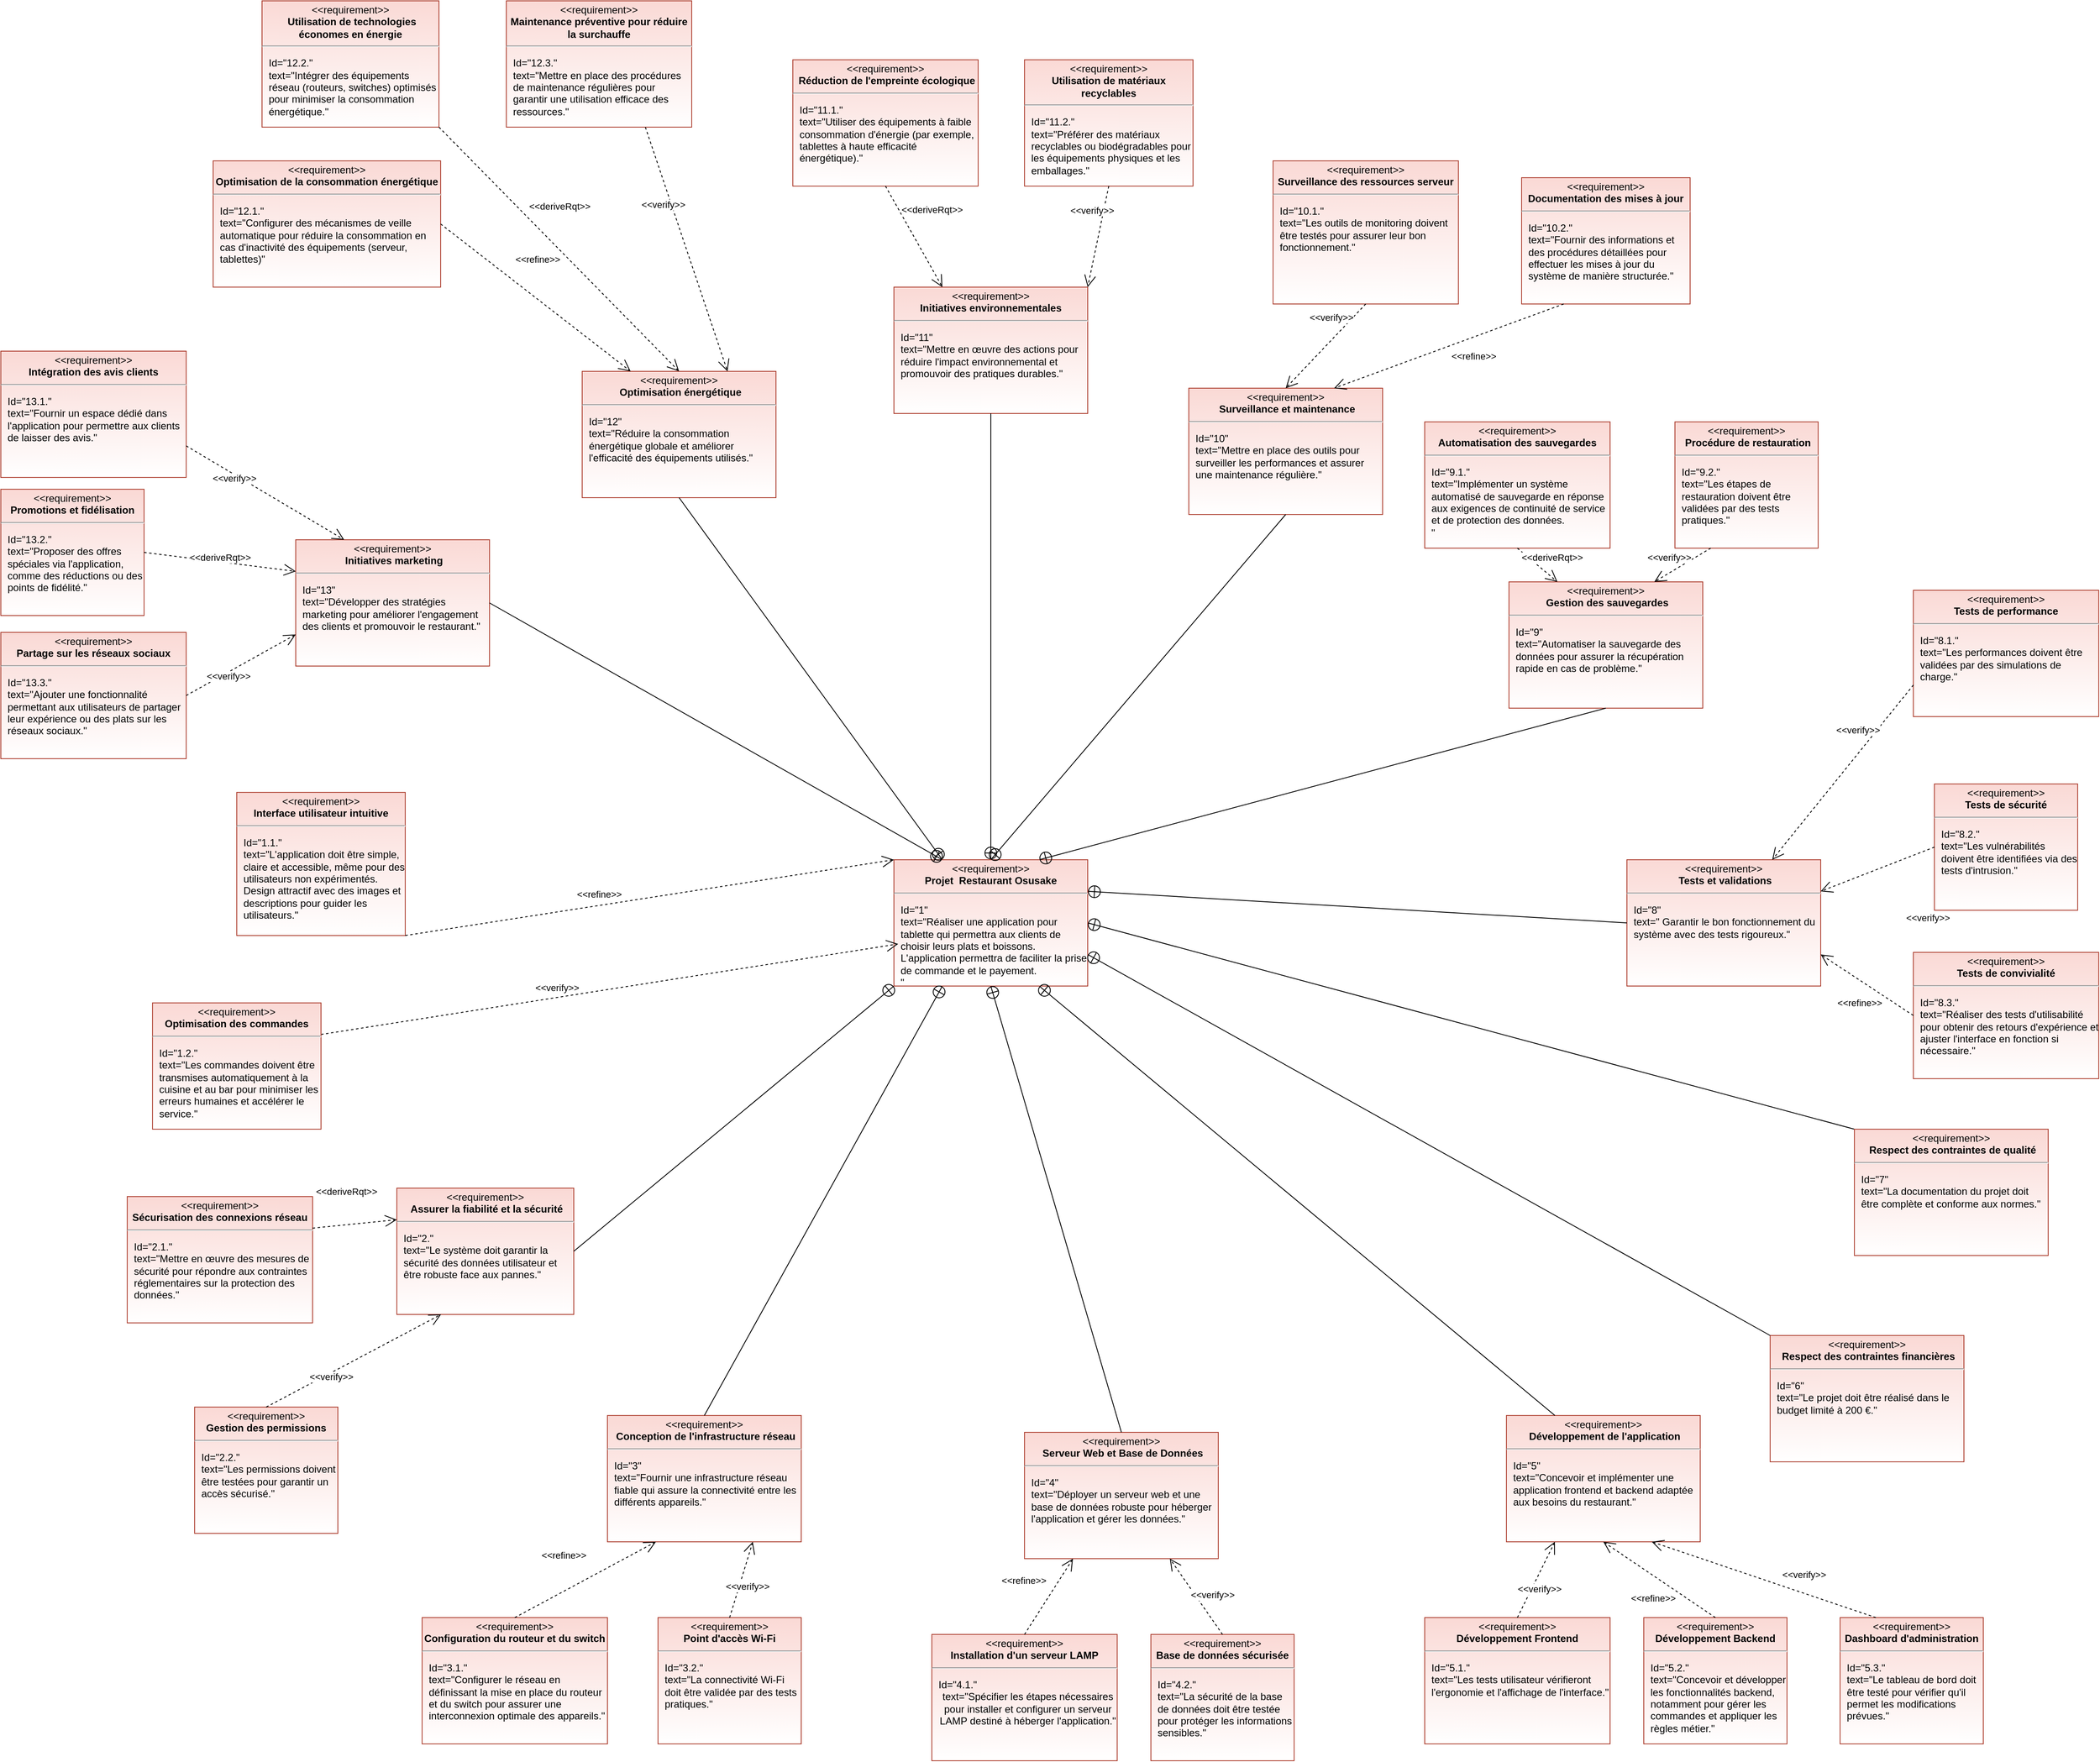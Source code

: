 <mxfile version="26.0.5">
  <diagram id="6sqXcZv842MMHSqY-emc" name="req">
    <mxGraphModel dx="4412" dy="3099" grid="1" gridSize="10" guides="1" tooltips="1" connect="1" arrows="1" fold="1" page="1" pageScale="1" pageWidth="827" pageHeight="1169" math="0" shadow="0">
      <root>
        <mxCell id="mcRKk9l3YKuYOQQODkug-0" />
        <mxCell id="mcRKk9l3YKuYOQQODkug-1" parent="mcRKk9l3YKuYOQQODkug-0" />
        <mxCell id="mcRKk9l3YKuYOQQODkug-2" value="&lt;p style=&quot;margin: 0px ; margin-top: 4px ; text-align: center&quot;&gt;&amp;lt;&amp;lt;requirement&amp;gt;&amp;gt;&lt;br&gt;&lt;b&gt;Projet&amp;nbsp; Restaurant&amp;nbsp;&lt;/b&gt;&lt;b style=&quot;background-color: transparent; color: light-dark(rgb(0, 0, 0), rgb(255, 255, 255));&quot;&gt;Osusake&lt;/b&gt;&lt;/p&gt;&lt;hr&gt;&lt;p&gt;&lt;/p&gt;&lt;p style=&quot;margin: 0px ; margin-left: 8px ; text-align: left&quot;&gt;Id=&quot;1&quot;&lt;br&gt;&lt;/p&gt;&lt;p style=&quot;margin: 0px ; margin-left: 8px ; text-align: left&quot;&gt;text=&quot;Réaliser une application pour tablette qui permettra aux clients de choisir leurs plats et boissons. L&#39;application permettra de faciliter la prise de commande et le payement.&lt;/p&gt;&lt;p style=&quot;margin: 0px ; margin-left: 8px ; text-align: left&quot;&gt;&lt;span&gt;&quot;&lt;/span&gt;&lt;/p&gt;&lt;p style=&quot;margin: 0px ; margin-left: 8px ; text-align: left&quot;&gt;&lt;br&gt;&lt;/p&gt;" style="shape=rect;overflow=fill;html=1;whiteSpace=wrap;align=center;strokeWidth=1;fillColor=#fad9d5;strokeColor=#ae4132;gradientColor=#ffffff;" parent="mcRKk9l3YKuYOQQODkug-1" vertex="1">
          <mxGeometry x="260" y="20" width="230" height="150" as="geometry" />
        </mxCell>
        <mxCell id="mcRKk9l3YKuYOQQODkug-4" value="&lt;p style=&quot;margin: 0px ; margin-top: 4px ; text-align: center&quot;&gt;&amp;lt;&amp;lt;requirement&amp;gt;&amp;gt;&lt;br&gt;&lt;b&gt;Interface utilisateur intuitive&lt;/b&gt;&lt;/p&gt;&lt;hr&gt;&lt;p&gt;&lt;/p&gt;&lt;p style=&quot;margin: 0px ; margin-left: 8px ; text-align: left&quot;&gt;Id=&quot;1.1.&quot;&lt;br&gt;&lt;/p&gt;&lt;p style=&quot;margin: 0px ; margin-left: 8px ; text-align: left&quot;&gt;text=&quot;L&#39;application doit être simple, claire et accessible, même pour des utilisateurs non expérimentés. Design attractif avec des images et descriptions pour guider les utilisateurs.&lt;span&gt;&quot;&lt;/span&gt;&lt;/p&gt;&lt;p style=&quot;margin: 0px ; margin-left: 8px ; text-align: left&quot;&gt;&lt;br&gt;&lt;/p&gt;" style="shape=rect;overflow=fill;html=1;whiteSpace=wrap;align=center;strokeWidth=1;fillColor=#fad9d5;strokeColor=#ae4132;gradientColor=#ffffff;" parent="mcRKk9l3YKuYOQQODkug-1" vertex="1">
          <mxGeometry x="-520" y="-60" width="200" height="170" as="geometry" />
        </mxCell>
        <mxCell id="mcRKk9l3YKuYOQQODkug-9" value="&lt;p style=&quot;margin: 0px ; margin-top: 4px ; text-align: center&quot;&gt;&amp;lt;&amp;lt;requirement&amp;gt;&amp;gt;&lt;br&gt;&lt;b&gt;Sécurisation des connexions réseau&lt;/b&gt;&lt;/p&gt;&lt;hr&gt;&lt;p&gt;&lt;/p&gt;&lt;p style=&quot;margin: 0px ; margin-left: 8px ; text-align: left&quot;&gt;Id=&quot;2.1.&quot;&lt;br&gt;&lt;/p&gt;&lt;p style=&quot;margin: 0px ; margin-left: 8px ; text-align: left&quot;&gt;text=&quot;Mettre en œuvre des mesures de sécurité pour répondre aux contraintes réglementaires sur la protection des données.&lt;span&gt;&quot;&lt;/span&gt;&lt;/p&gt;&lt;p style=&quot;margin: 0px ; margin-left: 8px ; text-align: left&quot;&gt;&lt;br&gt;&lt;/p&gt;" style="shape=rect;overflow=fill;html=1;whiteSpace=wrap;align=center;strokeWidth=1;fillColor=#fad9d5;strokeColor=#ae4132;gradientColor=#ffffff;" parent="mcRKk9l3YKuYOQQODkug-1" vertex="1">
          <mxGeometry x="-650" y="420" width="220" height="150" as="geometry" />
        </mxCell>
        <mxCell id="mcRKk9l3YKuYOQQODkug-13" value="&lt;p style=&quot;margin: 0px ; margin-top: 4px ; text-align: center&quot;&gt;&amp;lt;&amp;lt;requirement&amp;gt;&amp;gt;&lt;br&gt;&lt;b&gt;&amp;nbsp;Assurer la fiabilité et la sécurité&lt;/b&gt;&lt;/p&gt;&lt;hr&gt;&lt;p&gt;&lt;/p&gt;&lt;p style=&quot;margin: 0px ; margin-left: 8px ; text-align: left&quot;&gt;Id=&quot;2.&quot;&lt;br&gt;&lt;/p&gt;&lt;p style=&quot;margin: 0px ; margin-left: 8px ; text-align: left&quot;&gt;text=&quot;Le système doit garantir la sécurité des données utilisateur et être robuste face aux pannes.&lt;span&gt;&quot;&lt;/span&gt;&lt;/p&gt;&lt;p style=&quot;margin: 0px ; margin-left: 8px ; text-align: left&quot;&gt;&lt;br&gt;&lt;/p&gt;" style="shape=rect;overflow=fill;html=1;whiteSpace=wrap;align=center;strokeWidth=1;fillColor=#fad9d5;strokeColor=#ae4132;gradientColor=#ffffff;" parent="mcRKk9l3YKuYOQQODkug-1" vertex="1">
          <mxGeometry x="-330" y="410" width="210" height="150" as="geometry" />
        </mxCell>
        <mxCell id="kWydDfq1rh9on7qYREXL-1" value="&lt;p style=&quot;margin: 0px ; margin-top: 4px ; text-align: center&quot;&gt;&amp;lt;&amp;lt;requirement&amp;gt;&amp;gt;&lt;br&gt;&lt;b&gt;Gestion des permissions&lt;/b&gt;&lt;/p&gt;&lt;hr&gt;&lt;p&gt;&lt;/p&gt;&lt;p style=&quot;margin: 0px ; margin-left: 8px ; text-align: left&quot;&gt;Id=&quot;2.2.&quot;&lt;br&gt;&lt;/p&gt;&lt;p style=&quot;margin: 0px ; margin-left: 8px ; text-align: left&quot;&gt;text=&quot;Les permissions doivent être testées pour garantir un accès sécurisé.&lt;span&gt;&quot;&lt;/span&gt;&lt;/p&gt;&lt;p style=&quot;margin: 0px ; margin-left: 8px ; text-align: left&quot;&gt;&lt;br&gt;&lt;/p&gt;" style="shape=rect;overflow=fill;html=1;whiteSpace=wrap;align=center;strokeWidth=1;fillColor=#fad9d5;strokeColor=#ae4132;gradientColor=#ffffff;" parent="mcRKk9l3YKuYOQQODkug-1" vertex="1">
          <mxGeometry x="-570" y="670" width="170" height="150" as="geometry" />
        </mxCell>
        <mxCell id="kWydDfq1rh9on7qYREXL-2" value="&amp;lt;&amp;lt;refine&amp;gt;&amp;gt;" style="edgeStyle=none;html=1;endArrow=open;endSize=12;dashed=1;verticalAlign=bottom;entryX=0;entryY=0;entryDx=0;entryDy=0;exitX=1;exitY=1;exitDx=0;exitDy=0;" parent="mcRKk9l3YKuYOQQODkug-1" source="mcRKk9l3YKuYOQQODkug-4" target="mcRKk9l3YKuYOQQODkug-2" edge="1">
          <mxGeometry x="-0.205" y="4" width="160" relative="1" as="geometry">
            <mxPoint x="160" y="90" as="sourcePoint" />
            <mxPoint x="170" y="100" as="targetPoint" />
            <mxPoint as="offset" />
          </mxGeometry>
        </mxCell>
        <mxCell id="kWydDfq1rh9on7qYREXL-3" value="&amp;lt;&amp;lt;verify&amp;gt;&amp;gt;" style="edgeStyle=none;html=1;endArrow=open;endSize=12;dashed=1;verticalAlign=bottom;entryX=0.022;entryY=0.667;entryDx=0;entryDy=0;entryPerimeter=0;exitX=1;exitY=0.25;exitDx=0;exitDy=0;" parent="mcRKk9l3YKuYOQQODkug-1" source="mcRKk9l3YKuYOQQODkug-3" target="mcRKk9l3YKuYOQQODkug-2" edge="1">
          <mxGeometry x="-0.181" y="4" width="160" relative="1" as="geometry">
            <mxPoint x="220" y="140" as="sourcePoint" />
            <mxPoint x="370.003" y="100" as="targetPoint" />
            <mxPoint y="1" as="offset" />
          </mxGeometry>
        </mxCell>
        <mxCell id="mcRKk9l3YKuYOQQODkug-3" value="&lt;p style=&quot;margin: 0px ; margin-top: 4px ; text-align: center&quot;&gt;&amp;lt;&amp;lt;requirement&amp;gt;&amp;gt;&lt;br&gt;&lt;b&gt;Optimisation des commandes&lt;/b&gt;&lt;/p&gt;&lt;hr&gt;&lt;p&gt;&lt;/p&gt;&lt;p style=&quot;margin: 0px ; margin-left: 8px ; text-align: left&quot;&gt;Id=&quot;1.2.&quot;&lt;br&gt;&lt;/p&gt;&lt;p style=&quot;margin: 0px ; margin-left: 8px ; text-align: left&quot;&gt;text=&quot;Les commandes doivent être transmises automatiquement à la cuisine et au bar pour minimiser les erreurs humaines et accélérer le service.&lt;span&gt;&quot;&lt;/span&gt;&lt;/p&gt;&lt;p style=&quot;margin: 0px ; margin-left: 8px ; text-align: left&quot;&gt;&lt;br&gt;&lt;/p&gt;" style="shape=rect;overflow=fill;html=1;whiteSpace=wrap;align=center;strokeWidth=1;fillColor=#fad9d5;strokeColor=#ae4132;gradientColor=#ffffff;" parent="mcRKk9l3YKuYOQQODkug-1" vertex="1">
          <mxGeometry x="-620" y="190" width="200" height="150" as="geometry" />
        </mxCell>
        <mxCell id="kWydDfq1rh9on7qYREXL-7" value="&amp;lt;&amp;lt;deriveRqt&amp;gt;&amp;gt;" style="edgeStyle=none;html=1;endArrow=open;endSize=12;dashed=1;verticalAlign=bottom;entryX=0;entryY=0.25;entryDx=0;entryDy=0;exitX=1;exitY=0.25;exitDx=0;exitDy=0;" parent="mcRKk9l3YKuYOQQODkug-1" source="mcRKk9l3YKuYOQQODkug-9" target="mcRKk9l3YKuYOQQODkug-13" edge="1">
          <mxGeometry x="-0.143" y="30" width="160" relative="1" as="geometry">
            <mxPoint x="-450.0" y="690" as="sourcePoint" />
            <mxPoint x="-450.0" y="610" as="targetPoint" />
            <mxPoint as="offset" />
          </mxGeometry>
        </mxCell>
        <mxCell id="kWydDfq1rh9on7qYREXL-8" value="&amp;lt;&amp;lt;verify&amp;gt;&amp;gt;" style="edgeStyle=none;html=1;endArrow=open;endSize=12;dashed=1;verticalAlign=bottom;exitX=0.5;exitY=0;exitDx=0;exitDy=0;entryX=0.25;entryY=1;entryDx=0;entryDy=0;" parent="mcRKk9l3YKuYOQQODkug-1" source="kWydDfq1rh9on7qYREXL-1" target="mcRKk9l3YKuYOQQODkug-13" edge="1">
          <mxGeometry x="-0.314" y="-12" width="160" relative="1" as="geometry">
            <mxPoint x="-290" y="690" as="sourcePoint" />
            <mxPoint x="-309.997" y="610" as="targetPoint" />
            <mxPoint as="offset" />
          </mxGeometry>
        </mxCell>
        <mxCell id="kWydDfq1rh9on7qYREXL-9" style="rounded=0;orthogonalLoop=1;jettySize=auto;html=1;startArrow=circlePlus;startFill=0;endArrow=none;endFill=0;exitX=0;exitY=1;exitDx=0;exitDy=0;entryX=1;entryY=0.5;entryDx=0;entryDy=0;" parent="mcRKk9l3YKuYOQQODkug-1" source="mcRKk9l3YKuYOQQODkug-2" target="mcRKk9l3YKuYOQQODkug-13" edge="1">
          <mxGeometry relative="1" as="geometry">
            <mxPoint x="-437.5" y="100.0" as="sourcePoint" />
            <mxPoint x="-300" y="210" as="targetPoint" />
          </mxGeometry>
        </mxCell>
        <mxCell id="kWydDfq1rh9on7qYREXL-10" value="&lt;p style=&quot;margin: 0px ; margin-top: 4px ; text-align: center&quot;&gt;&amp;lt;&amp;lt;requirement&amp;gt;&amp;gt;&lt;br&gt;&lt;b&gt;&amp;nbsp;Conception de l&#39;infrastructure réseau&lt;/b&gt;&lt;/p&gt;&lt;hr&gt;&lt;p&gt;&lt;/p&gt;&lt;p style=&quot;margin: 0px ; margin-left: 8px ; text-align: left&quot;&gt;Id=&quot;3&quot;&lt;br&gt;&lt;/p&gt;&lt;p style=&quot;margin: 0px ; margin-left: 8px ; text-align: left&quot;&gt;text=&quot;Fournir une infrastructure réseau fiable qui assure la connectivité entre les différents appareils.&lt;span&gt;&quot;&lt;/span&gt;&lt;/p&gt;&lt;p style=&quot;margin: 0px ; margin-left: 8px ; text-align: left&quot;&gt;&lt;br&gt;&lt;/p&gt;" style="shape=rect;overflow=fill;html=1;whiteSpace=wrap;align=center;strokeWidth=1;fillColor=#fad9d5;strokeColor=#ae4132;gradientColor=#ffffff;" parent="mcRKk9l3YKuYOQQODkug-1" vertex="1">
          <mxGeometry x="-80" y="680" width="230" height="150" as="geometry" />
        </mxCell>
        <mxCell id="kWydDfq1rh9on7qYREXL-11" value="&lt;p style=&quot;margin: 0px ; margin-top: 4px ; text-align: center&quot;&gt;&amp;lt;&amp;lt;requirement&amp;gt;&amp;gt;&lt;br&gt;&lt;b&gt;&amp;nbsp;&lt;/b&gt;&lt;span style=&quot;background-color: transparent;&quot;&gt;&lt;b&gt;Serveur Web et Base de Données&lt;/b&gt;&lt;/span&gt;&lt;/p&gt;&lt;hr&gt;&lt;p&gt;&lt;/p&gt;&lt;p style=&quot;margin: 0px ; margin-left: 8px ; text-align: left&quot;&gt;Id=&quot;4&quot;&lt;br&gt;&lt;/p&gt;&lt;p style=&quot;margin: 0px ; margin-left: 8px ; text-align: left&quot;&gt;text=&quot;Déployer un serveur web et une base de données robuste pour héberger l&#39;application et gérer les données.&lt;span&gt;&quot;&lt;/span&gt;&lt;/p&gt;&lt;p style=&quot;margin: 0px ; margin-left: 8px ; text-align: left&quot;&gt;&lt;br&gt;&lt;/p&gt;" style="shape=rect;overflow=fill;html=1;whiteSpace=wrap;align=center;strokeWidth=1;fillColor=#fad9d5;strokeColor=#ae4132;gradientColor=#ffffff;" parent="mcRKk9l3YKuYOQQODkug-1" vertex="1">
          <mxGeometry x="415" y="700" width="230" height="150" as="geometry" />
        </mxCell>
        <mxCell id="kWydDfq1rh9on7qYREXL-12" value="&lt;p style=&quot;margin: 0px ; margin-top: 4px ; text-align: center&quot;&gt;&amp;lt;&amp;lt;requirement&amp;gt;&amp;gt;&lt;br&gt;&lt;b&gt;&amp;nbsp;&lt;/b&gt;&lt;span style=&quot;background-color: transparent;&quot;&gt;&lt;b&gt;Développement de l&#39;application&lt;/b&gt;&lt;/span&gt;&lt;/p&gt;&lt;hr&gt;&lt;p&gt;&lt;/p&gt;&lt;p style=&quot;margin: 0px ; margin-left: 8px ; text-align: left&quot;&gt;Id=&quot;5&quot;&lt;br&gt;&lt;/p&gt;&lt;p style=&quot;margin: 0px ; margin-left: 8px ; text-align: left&quot;&gt;text=&quot;Concevoir et implémenter une application frontend et backend adaptée aux besoins du restaurant.&lt;span&gt;&quot;&lt;/span&gt;&lt;/p&gt;&lt;p style=&quot;margin: 0px ; margin-left: 8px ; text-align: left&quot;&gt;&lt;br&gt;&lt;/p&gt;" style="shape=rect;overflow=fill;html=1;whiteSpace=wrap;align=center;strokeWidth=1;fillColor=#fad9d5;strokeColor=#ae4132;gradientColor=#ffffff;" parent="mcRKk9l3YKuYOQQODkug-1" vertex="1">
          <mxGeometry x="987" y="680" width="230" height="150" as="geometry" />
        </mxCell>
        <mxCell id="kWydDfq1rh9on7qYREXL-13" value="&lt;p style=&quot;margin: 0px ; margin-top: 4px ; text-align: center&quot;&gt;&amp;lt;&amp;lt;requirement&amp;gt;&amp;gt;&lt;br&gt;&lt;b&gt;&amp;nbsp;&lt;/b&gt;&lt;span style=&quot;background-color: transparent;&quot;&gt;&lt;b&gt;Respect des contraintes financières&lt;/b&gt;&lt;/span&gt;&lt;/p&gt;&lt;hr&gt;&lt;p&gt;&lt;/p&gt;&lt;p style=&quot;margin: 0px ; margin-left: 8px ; text-align: left&quot;&gt;Id=&quot;6&quot;&lt;br&gt;&lt;/p&gt;&lt;p style=&quot;margin: 0px ; margin-left: 8px ; text-align: left&quot;&gt;text=&quot;Le projet doit être réalisé dans le budget limité à 200 €.&lt;span&gt;&quot;&lt;/span&gt;&lt;/p&gt;&lt;p style=&quot;margin: 0px ; margin-left: 8px ; text-align: left&quot;&gt;&lt;br&gt;&lt;/p&gt;" style="shape=rect;overflow=fill;html=1;whiteSpace=wrap;align=center;strokeWidth=1;fillColor=#fad9d5;strokeColor=#ae4132;gradientColor=#ffffff;" parent="mcRKk9l3YKuYOQQODkug-1" vertex="1">
          <mxGeometry x="1300" y="585" width="230" height="150" as="geometry" />
        </mxCell>
        <mxCell id="kWydDfq1rh9on7qYREXL-15" value="&lt;p style=&quot;margin: 0px ; margin-top: 4px ; text-align: center&quot;&gt;&amp;lt;&amp;lt;requirement&amp;gt;&amp;gt;&lt;br&gt;&lt;b&gt;&amp;nbsp;&lt;/b&gt;&lt;span style=&quot;background-color: transparent;&quot;&gt;&lt;b&gt;Tests et validations&lt;/b&gt;&lt;/span&gt;&lt;/p&gt;&lt;hr&gt;&lt;p&gt;&lt;/p&gt;&lt;p style=&quot;margin: 0px ; margin-left: 8px ; text-align: left&quot;&gt;Id=&quot;8&quot;&lt;br&gt;&lt;/p&gt;&lt;p style=&quot;margin: 0px ; margin-left: 8px ; text-align: left&quot;&gt;text=&quot;&amp;nbsp;Garantir le bon fonctionnement du système avec des tests rigoureux.&lt;span&gt;&quot;&lt;/span&gt;&lt;/p&gt;&lt;p style=&quot;margin: 0px ; margin-left: 8px ; text-align: left&quot;&gt;&lt;br&gt;&lt;/p&gt;" style="shape=rect;overflow=fill;html=1;whiteSpace=wrap;align=center;strokeWidth=1;fillColor=#fad9d5;strokeColor=#ae4132;gradientColor=#ffffff;" parent="mcRKk9l3YKuYOQQODkug-1" vertex="1">
          <mxGeometry x="1130" y="20" width="230" height="150" as="geometry" />
        </mxCell>
        <mxCell id="kWydDfq1rh9on7qYREXL-16" value="&lt;p style=&quot;margin: 0px ; margin-top: 4px ; text-align: center&quot;&gt;&amp;lt;&amp;lt;requirement&amp;gt;&amp;gt;&lt;br&gt;&lt;b&gt;&amp;nbsp;&lt;/b&gt;&lt;span style=&quot;background-color: transparent;&quot;&gt;&lt;b&gt;Gestion des sauvegardes&lt;/b&gt;&lt;/span&gt;&lt;/p&gt;&lt;hr&gt;&lt;p&gt;&lt;/p&gt;&lt;p style=&quot;margin: 0px ; margin-left: 8px ; text-align: left&quot;&gt;Id=&quot;9&quot;&lt;br&gt;&lt;/p&gt;&lt;p style=&quot;margin: 0px ; margin-left: 8px ; text-align: left&quot;&gt;text=&quot;Automatiser la sauvegarde des données pour assurer la récupération rapide en cas de problème.&lt;span&gt;&quot;&lt;/span&gt;&lt;/p&gt;&lt;p style=&quot;margin: 0px ; margin-left: 8px ; text-align: left&quot;&gt;&lt;br&gt;&lt;/p&gt;" style="shape=rect;overflow=fill;html=1;whiteSpace=wrap;align=center;strokeWidth=1;fillColor=#fad9d5;strokeColor=#ae4132;gradientColor=#ffffff;" parent="mcRKk9l3YKuYOQQODkug-1" vertex="1">
          <mxGeometry x="990" y="-310" width="230" height="150" as="geometry" />
        </mxCell>
        <mxCell id="kWydDfq1rh9on7qYREXL-17" value="&lt;p style=&quot;margin: 0px ; margin-top: 4px ; text-align: center&quot;&gt;&amp;lt;&amp;lt;requirement&amp;gt;&amp;gt;&lt;br&gt;&lt;b&gt;&amp;nbsp;&lt;/b&gt;&lt;span style=&quot;background-color: transparent;&quot;&gt;&lt;b&gt;Surveillance et maintenance&lt;/b&gt;&lt;/span&gt;&lt;/p&gt;&lt;hr&gt;&lt;p&gt;&lt;/p&gt;&lt;p style=&quot;margin: 0px ; margin-left: 8px ; text-align: left&quot;&gt;Id=&quot;10&quot;&lt;br&gt;&lt;/p&gt;&lt;p style=&quot;margin: 0px ; margin-left: 8px ; text-align: left&quot;&gt;text=&quot;Mettre en place des outils pour surveiller les performances et assurer une maintenance régulière.&lt;span&gt;&quot;&lt;/span&gt;&lt;/p&gt;&lt;p style=&quot;margin: 0px ; margin-left: 8px ; text-align: left&quot;&gt;&lt;br&gt;&lt;/p&gt;" style="shape=rect;overflow=fill;html=1;whiteSpace=wrap;align=center;strokeWidth=1;fillColor=#fad9d5;strokeColor=#ae4132;gradientColor=#ffffff;rounded=0;" parent="mcRKk9l3YKuYOQQODkug-1" vertex="1">
          <mxGeometry x="610" y="-540" width="230" height="150" as="geometry" />
        </mxCell>
        <mxCell id="kWydDfq1rh9on7qYREXL-20" value="&lt;p style=&quot;margin: 0px ; margin-top: 4px ; text-align: center&quot;&gt;&amp;lt;&amp;lt;requirement&amp;gt;&amp;gt;&lt;br&gt;&lt;b&gt;Configuration du routeur et du switch&lt;/b&gt;&lt;/p&gt;&lt;hr&gt;&lt;p&gt;&lt;/p&gt;&lt;p style=&quot;margin: 0px ; margin-left: 8px ; text-align: left&quot;&gt;Id=&quot;3.1.&quot;&lt;br&gt;&lt;/p&gt;&lt;p style=&quot;margin: 0px ; margin-left: 8px ; text-align: left&quot;&gt;text=&quot;Configurer le réseau en définissant la mise en place du routeur et du switch pour assurer une interconnexion optimale des appareils.&lt;span&gt;&quot;&lt;/span&gt;&lt;/p&gt;&lt;p style=&quot;margin: 0px ; margin-left: 8px ; text-align: left&quot;&gt;&lt;br&gt;&lt;/p&gt;" style="shape=rect;overflow=fill;html=1;whiteSpace=wrap;align=center;strokeWidth=1;fillColor=#fad9d5;strokeColor=#ae4132;gradientColor=#ffffff;" parent="mcRKk9l3YKuYOQQODkug-1" vertex="1">
          <mxGeometry x="-300" y="920" width="220" height="150" as="geometry" />
        </mxCell>
        <mxCell id="kWydDfq1rh9on7qYREXL-21" value="&lt;p style=&quot;margin: 0px ; margin-top: 4px ; text-align: center&quot;&gt;&amp;lt;&amp;lt;requirement&amp;gt;&amp;gt;&lt;br&gt;&lt;b&gt;Point d&#39;accès Wi-Fi&lt;/b&gt;&lt;/p&gt;&lt;hr&gt;&lt;p&gt;&lt;/p&gt;&lt;p style=&quot;margin: 0px ; margin-left: 8px ; text-align: left&quot;&gt;Id=&quot;3.2.&quot;&lt;br&gt;&lt;/p&gt;&lt;p style=&quot;margin: 0px ; margin-left: 8px ; text-align: left&quot;&gt;text=&quot;La connectivité Wi-Fi doit être validée par des tests pratiques.&lt;span&gt;&quot;&lt;/span&gt;&lt;/p&gt;&lt;p style=&quot;margin: 0px ; margin-left: 8px ; text-align: left&quot;&gt;&lt;br&gt;&lt;/p&gt;" style="shape=rect;overflow=fill;html=1;whiteSpace=wrap;align=center;strokeWidth=1;fillColor=#fad9d5;strokeColor=#ae4132;gradientColor=#ffffff;" parent="mcRKk9l3YKuYOQQODkug-1" vertex="1">
          <mxGeometry x="-20" y="920" width="170" height="150" as="geometry" />
        </mxCell>
        <mxCell id="kWydDfq1rh9on7qYREXL-22" value="&lt;p style=&quot;margin: 0px ; margin-top: 4px ; text-align: center&quot;&gt;&amp;lt;&amp;lt;requirement&amp;gt;&amp;gt;&lt;br&gt;&lt;b&gt;Installation d&#39;un serveur LAMP&lt;/b&gt;&lt;/p&gt;&lt;hr&gt;&lt;p&gt;&lt;/p&gt;&lt;p style=&quot;margin: 0px ; margin-left: 8px ; text-align: left&quot;&gt;Id=&quot;4.1.&quot;&lt;br&gt;&lt;/p&gt;&lt;p style=&quot;text-align: center; margin: 0px 0px 0px 8px;&quot;&gt;text=&quot;&lt;span style=&quot;background-color: transparent; text-align: center;&quot;&gt;Spécifier les étapes nécessaires pour installer et configurer un serveur LAMP destiné à héberger l&#39;application.&quot;&lt;/span&gt;&lt;/p&gt;&lt;p style=&quot;margin: 0px ; margin-left: 8px ; text-align: left&quot;&gt;&lt;br&gt;&lt;/p&gt;" style="shape=rect;overflow=fill;html=1;whiteSpace=wrap;align=center;strokeWidth=1;fillColor=#fad9d5;strokeColor=#ae4132;gradientColor=#ffffff;" parent="mcRKk9l3YKuYOQQODkug-1" vertex="1">
          <mxGeometry x="305" y="940" width="220" height="150" as="geometry" />
        </mxCell>
        <mxCell id="kWydDfq1rh9on7qYREXL-23" value="&lt;p style=&quot;margin: 0px ; margin-top: 4px ; text-align: center&quot;&gt;&amp;lt;&amp;lt;requirement&amp;gt;&amp;gt;&lt;br&gt;&lt;b&gt;Base de données sécurisée&lt;/b&gt;&lt;/p&gt;&lt;hr&gt;&lt;p&gt;&lt;/p&gt;&lt;p style=&quot;margin: 0px ; margin-left: 8px ; text-align: left&quot;&gt;Id=&quot;4.2.&quot;&lt;br&gt;&lt;/p&gt;&lt;p style=&quot;margin: 0px ; margin-left: 8px ; text-align: left&quot;&gt;text=&quot;La sécurité de la base de données doit être testée pour protéger les informations sensibles.&lt;span&gt;&quot;&lt;/span&gt;&lt;/p&gt;&lt;p style=&quot;margin: 0px ; margin-left: 8px ; text-align: left&quot;&gt;&lt;br&gt;&lt;/p&gt;" style="shape=rect;overflow=fill;html=1;whiteSpace=wrap;align=center;strokeWidth=1;fillColor=#fad9d5;strokeColor=#ae4132;gradientColor=#ffffff;" parent="mcRKk9l3YKuYOQQODkug-1" vertex="1">
          <mxGeometry x="565" y="940" width="170" height="150" as="geometry" />
        </mxCell>
        <mxCell id="kWydDfq1rh9on7qYREXL-24" value="&lt;p style=&quot;margin: 0px ; margin-top: 4px ; text-align: center&quot;&gt;&amp;lt;&amp;lt;requirement&amp;gt;&amp;gt;&lt;br&gt;&lt;b&gt;Développement Frontend&lt;/b&gt;&lt;/p&gt;&lt;hr&gt;&lt;p&gt;&lt;/p&gt;&lt;p style=&quot;margin: 0px ; margin-left: 8px ; text-align: left&quot;&gt;Id=&quot;5.1.&quot;&lt;br&gt;&lt;/p&gt;&lt;p style=&quot;margin: 0px ; margin-left: 8px ; text-align: left&quot;&gt;text=&quot;Les tests utilisateur vérifieront l&#39;ergonomie et l&#39;affichage de l&#39;interface.&lt;span&gt;&quot;&lt;/span&gt;&lt;/p&gt;&lt;p style=&quot;margin: 0px ; margin-left: 8px ; text-align: left&quot;&gt;&lt;br&gt;&lt;/p&gt;" style="shape=rect;overflow=fill;html=1;whiteSpace=wrap;align=center;strokeWidth=1;fillColor=#fad9d5;strokeColor=#ae4132;gradientColor=#ffffff;" parent="mcRKk9l3YKuYOQQODkug-1" vertex="1">
          <mxGeometry x="890" y="920" width="220" height="150" as="geometry" />
        </mxCell>
        <mxCell id="kWydDfq1rh9on7qYREXL-25" value="&lt;p style=&quot;margin: 0px ; margin-top: 4px ; text-align: center&quot;&gt;&amp;lt;&amp;lt;requirement&amp;gt;&amp;gt;&lt;br&gt;&lt;b&gt;Développement Backend&lt;/b&gt;&lt;/p&gt;&lt;hr&gt;&lt;p&gt;&lt;/p&gt;&lt;p style=&quot;margin: 0px ; margin-left: 8px ; text-align: left&quot;&gt;Id=&quot;5.2.&quot;&lt;br&gt;&lt;/p&gt;&lt;p style=&quot;margin: 0px ; margin-left: 8px ; text-align: left&quot;&gt;text=&quot;Concevoir et développer les fonctionnalités backend, notamment pour gérer les commandes et appliquer les règles métier.&lt;span&gt;&quot;&lt;/span&gt;&lt;/p&gt;&lt;p style=&quot;margin: 0px ; margin-left: 8px ; text-align: left&quot;&gt;&lt;br&gt;&lt;/p&gt;" style="shape=rect;overflow=fill;html=1;whiteSpace=wrap;align=center;strokeWidth=1;fillColor=#fad9d5;strokeColor=#ae4132;gradientColor=#ffffff;" parent="mcRKk9l3YKuYOQQODkug-1" vertex="1">
          <mxGeometry x="1150" y="920" width="170" height="150" as="geometry" />
        </mxCell>
        <mxCell id="kWydDfq1rh9on7qYREXL-26" value="&lt;p style=&quot;margin: 0px ; margin-top: 4px ; text-align: center&quot;&gt;&amp;lt;&amp;lt;requirement&amp;gt;&amp;gt;&lt;br&gt;&lt;span style=&quot;font-size: 12px;&quot;&gt;&lt;b&gt;Tests de performance&lt;/b&gt;&lt;/span&gt;&lt;/p&gt;&lt;hr&gt;&lt;p&gt;&lt;/p&gt;&lt;p style=&quot;margin: 0px ; margin-left: 8px ; text-align: left&quot;&gt;Id=&quot;8.1.&quot;&lt;br&gt;&lt;/p&gt;&lt;p style=&quot;margin: 0px ; margin-left: 8px ; text-align: left&quot;&gt;text=&quot;Les performances doivent être validées par des simulations de charge.&lt;span&gt;&quot;&lt;/span&gt;&lt;/p&gt;&lt;p style=&quot;margin: 0px ; margin-left: 8px ; text-align: left&quot;&gt;&lt;br&gt;&lt;/p&gt;" style="shape=rect;overflow=fill;html=1;whiteSpace=wrap;align=center;strokeWidth=1;fillColor=#fad9d5;strokeColor=#ae4132;gradientColor=#ffffff;" parent="mcRKk9l3YKuYOQQODkug-1" vertex="1">
          <mxGeometry x="1470" y="-300" width="220" height="150" as="geometry" />
        </mxCell>
        <mxCell id="kWydDfq1rh9on7qYREXL-27" value="&lt;p style=&quot;margin: 0px ; margin-top: 4px ; text-align: center&quot;&gt;&amp;lt;&amp;lt;requirement&amp;gt;&amp;gt;&lt;br&gt;&lt;span style=&quot;font-size: 12px;&quot;&gt;&lt;b&gt;Tests de sécurité&lt;/b&gt;&lt;/span&gt;&lt;/p&gt;&lt;hr&gt;&lt;p&gt;&lt;/p&gt;&lt;p style=&quot;margin: 0px ; margin-left: 8px ; text-align: left&quot;&gt;Id=&quot;8.2.&quot;&lt;br&gt;&lt;/p&gt;&lt;p style=&quot;margin: 0px ; margin-left: 8px ; text-align: left&quot;&gt;text=&quot;Les vulnérabilités doivent être identifiées via des tests d&#39;intrusion.&lt;span&gt;&quot;&lt;/span&gt;&lt;/p&gt;&lt;p style=&quot;margin: 0px ; margin-left: 8px ; text-align: left&quot;&gt;&lt;br&gt;&lt;/p&gt;" style="shape=rect;overflow=fill;html=1;whiteSpace=wrap;align=center;strokeWidth=1;fillColor=#fad9d5;strokeColor=#ae4132;gradientColor=#ffffff;" parent="mcRKk9l3YKuYOQQODkug-1" vertex="1">
          <mxGeometry x="1495" y="-70" width="170" height="150" as="geometry" />
        </mxCell>
        <mxCell id="kWydDfq1rh9on7qYREXL-28" value="&lt;p style=&quot;margin: 0px ; margin-top: 4px ; text-align: center&quot;&gt;&amp;lt;&amp;lt;requirement&amp;gt;&amp;gt;&lt;br&gt;&lt;span style=&quot;font-size: 12px;&quot;&gt;&lt;b&gt;Tests de convivialité&lt;/b&gt;&lt;/span&gt;&lt;/p&gt;&lt;hr&gt;&lt;p&gt;&lt;/p&gt;&lt;p style=&quot;margin: 0px ; margin-left: 8px ; text-align: left&quot;&gt;Id=&quot;8.3.&quot;&lt;br&gt;&lt;/p&gt;&lt;p style=&quot;margin: 0px ; margin-left: 8px ; text-align: left&quot;&gt;text=&quot;Réaliser des tests d&#39;utilisabilité pour obtenir des retours d&#39;expérience et ajuster l&#39;interface en fonction si nécessaire.&lt;span&gt;&quot;&lt;/span&gt;&lt;/p&gt;&lt;p style=&quot;margin: 0px ; margin-left: 8px ; text-align: left&quot;&gt;&lt;br&gt;&lt;/p&gt;" style="shape=rect;overflow=fill;html=1;whiteSpace=wrap;align=center;strokeWidth=1;fillColor=#fad9d5;strokeColor=#ae4132;gradientColor=#ffffff;" parent="mcRKk9l3YKuYOQQODkug-1" vertex="1">
          <mxGeometry x="1470" y="130" width="220" height="150" as="geometry" />
        </mxCell>
        <mxCell id="kWydDfq1rh9on7qYREXL-29" value="&lt;p style=&quot;margin: 0px ; margin-top: 4px ; text-align: center&quot;&gt;&amp;lt;&amp;lt;requirement&amp;gt;&amp;gt;&lt;br&gt;&lt;span style=&quot;font-size: 12px;&quot;&gt;&lt;b&gt;&amp;nbsp;Procédure de restauration&lt;/b&gt;&lt;/span&gt;&lt;/p&gt;&lt;hr&gt;&lt;p&gt;&lt;/p&gt;&lt;p style=&quot;margin: 0px ; margin-left: 8px ; text-align: left&quot;&gt;Id=&quot;9.2.&quot;&lt;br&gt;&lt;/p&gt;&lt;p style=&quot;margin: 0px ; margin-left: 8px ; text-align: left&quot;&gt;text=&quot;Les étapes de restauration doivent être validées par des tests pratiques.&lt;span&gt;&quot;&lt;/span&gt;&lt;/p&gt;&lt;p style=&quot;margin: 0px ; margin-left: 8px ; text-align: left&quot;&gt;&lt;br&gt;&lt;/p&gt;" style="shape=rect;overflow=fill;html=1;whiteSpace=wrap;align=center;strokeWidth=1;fillColor=#fad9d5;strokeColor=#ae4132;gradientColor=#ffffff;" parent="mcRKk9l3YKuYOQQODkug-1" vertex="1">
          <mxGeometry x="1187" y="-500" width="170" height="150" as="geometry" />
        </mxCell>
        <mxCell id="kWydDfq1rh9on7qYREXL-30" value="&lt;p style=&quot;margin: 0px ; margin-top: 4px ; text-align: center&quot;&gt;&amp;lt;&amp;lt;requirement&amp;gt;&amp;gt;&lt;br&gt;&lt;span style=&quot;font-size: 12px;&quot;&gt;&lt;b&gt;Surveillance des ressources serveur&lt;/b&gt;&lt;/span&gt;&lt;/p&gt;&lt;hr&gt;&lt;p&gt;&lt;/p&gt;&lt;p style=&quot;margin: 0px ; margin-left: 8px ; text-align: left&quot;&gt;Id=&quot;10.1.&quot;&lt;br&gt;&lt;/p&gt;&lt;p style=&quot;margin: 0px ; margin-left: 8px ; text-align: left&quot;&gt;text=&quot;Les outils de monitoring doivent être testés pour assurer leur bon fonctionnement.&lt;span&gt;&quot;&lt;/span&gt;&lt;/p&gt;&lt;p style=&quot;margin: 0px ; margin-left: 8px ; text-align: left&quot;&gt;&lt;br&gt;&lt;/p&gt;" style="shape=rect;overflow=fill;html=1;whiteSpace=wrap;align=center;strokeWidth=1;fillColor=#fad9d5;strokeColor=#ae4132;gradientColor=#ffffff;" parent="mcRKk9l3YKuYOQQODkug-1" vertex="1">
          <mxGeometry x="710" y="-810" width="220" height="170" as="geometry" />
        </mxCell>
        <mxCell id="kWydDfq1rh9on7qYREXL-31" value="&lt;p style=&quot;margin: 0px ; margin-top: 4px ; text-align: center&quot;&gt;&amp;lt;&amp;lt;requirement&amp;gt;&amp;gt;&lt;br&gt;&lt;span style=&quot;font-size: 12px;&quot;&gt;&lt;b&gt;Documentation des mises à jour&lt;/b&gt;&lt;/span&gt;&lt;/p&gt;&lt;hr&gt;&lt;p&gt;&lt;/p&gt;&lt;p style=&quot;margin: 0px ; margin-left: 8px ; text-align: left&quot;&gt;Id=&quot;10.2.&quot;&lt;br&gt;&lt;/p&gt;&lt;p style=&quot;margin: 0px ; margin-left: 8px ; text-align: left&quot;&gt;text=&quot;Fournir des informations et des procédures détaillées pour effectuer les mises à jour du système de manière structurée.&lt;span&gt;&quot;&lt;/span&gt;&lt;/p&gt;&lt;p style=&quot;margin: 0px ; margin-left: 8px ; text-align: left&quot;&gt;&lt;br&gt;&lt;/p&gt;" style="shape=rect;overflow=fill;html=1;whiteSpace=wrap;align=center;strokeWidth=1;fillColor=#fad9d5;strokeColor=#ae4132;gradientColor=#ffffff;" parent="mcRKk9l3YKuYOQQODkug-1" vertex="1">
          <mxGeometry x="1005" y="-790" width="200" height="150" as="geometry" />
        </mxCell>
        <mxCell id="kWydDfq1rh9on7qYREXL-32" style="rounded=0;orthogonalLoop=1;jettySize=auto;html=1;startArrow=circlePlus;startFill=0;endArrow=none;endFill=0;exitX=0.25;exitY=1;exitDx=0;exitDy=0;entryX=0.5;entryY=0;entryDx=0;entryDy=0;" parent="mcRKk9l3YKuYOQQODkug-1" source="mcRKk9l3YKuYOQQODkug-2" target="kWydDfq1rh9on7qYREXL-10" edge="1">
          <mxGeometry relative="1" as="geometry">
            <mxPoint x="265" y="100" as="sourcePoint" />
            <mxPoint x="-485" y="180" as="targetPoint" />
          </mxGeometry>
        </mxCell>
        <mxCell id="kWydDfq1rh9on7qYREXL-33" style="rounded=0;orthogonalLoop=1;jettySize=auto;html=1;startArrow=circlePlus;startFill=0;endArrow=none;endFill=0;exitX=0.5;exitY=1;exitDx=0;exitDy=0;entryX=0.5;entryY=0;entryDx=0;entryDy=0;" parent="mcRKk9l3YKuYOQQODkug-1" source="mcRKk9l3YKuYOQQODkug-2" target="kWydDfq1rh9on7qYREXL-11" edge="1">
          <mxGeometry relative="1" as="geometry">
            <mxPoint x="323" y="100" as="sourcePoint" />
            <mxPoint x="15" y="180" as="targetPoint" />
          </mxGeometry>
        </mxCell>
        <mxCell id="kWydDfq1rh9on7qYREXL-34" style="rounded=0;orthogonalLoop=1;jettySize=auto;html=1;startArrow=circlePlus;startFill=0;endArrow=none;endFill=0;exitX=0.75;exitY=1;exitDx=0;exitDy=0;entryX=0.25;entryY=0;entryDx=0;entryDy=0;" parent="mcRKk9l3YKuYOQQODkug-1" source="mcRKk9l3YKuYOQQODkug-2" target="kWydDfq1rh9on7qYREXL-12" edge="1">
          <mxGeometry relative="1" as="geometry">
            <mxPoint x="840" y="60" as="sourcePoint" />
            <mxPoint x="878" y="140" as="targetPoint" />
          </mxGeometry>
        </mxCell>
        <mxCell id="kWydDfq1rh9on7qYREXL-35" style="rounded=0;orthogonalLoop=1;jettySize=auto;html=1;startArrow=circlePlus;startFill=0;endArrow=none;endFill=0;exitX=1;exitY=0.75;exitDx=0;exitDy=0;entryX=0;entryY=0;entryDx=0;entryDy=0;" parent="mcRKk9l3YKuYOQQODkug-1" source="mcRKk9l3YKuYOQQODkug-2" target="kWydDfq1rh9on7qYREXL-13" edge="1">
          <mxGeometry relative="1" as="geometry">
            <mxPoint x="550" y="40" as="sourcePoint" />
            <mxPoint x="972" y="120" as="targetPoint" />
          </mxGeometry>
        </mxCell>
        <mxCell id="kWydDfq1rh9on7qYREXL-37" style="rounded=0;orthogonalLoop=1;jettySize=auto;html=1;startArrow=circlePlus;startFill=0;endArrow=none;endFill=0;exitX=1;exitY=0.5;exitDx=0;exitDy=0;entryX=0;entryY=0;entryDx=0;entryDy=0;" parent="mcRKk9l3YKuYOQQODkug-1" source="mcRKk9l3YKuYOQQODkug-2" target="kWydDfq1rh9on7qYREXL-14" edge="1">
          <mxGeometry relative="1" as="geometry">
            <mxPoint x="570" y="-27" as="sourcePoint" />
            <mxPoint x="1350" y="90" as="targetPoint" />
          </mxGeometry>
        </mxCell>
        <mxCell id="kWydDfq1rh9on7qYREXL-38" style="rounded=0;orthogonalLoop=1;jettySize=auto;html=1;startArrow=circlePlus;startFill=0;endArrow=none;endFill=0;entryX=0;entryY=0.5;entryDx=0;entryDy=0;exitX=1;exitY=0.25;exitDx=0;exitDy=0;" parent="mcRKk9l3YKuYOQQODkug-1" source="mcRKk9l3YKuYOQQODkug-2" target="kWydDfq1rh9on7qYREXL-15" edge="1">
          <mxGeometry relative="1" as="geometry">
            <mxPoint x="1000" y="-20" as="sourcePoint" />
            <mxPoint x="2018" y="145" as="targetPoint" />
          </mxGeometry>
        </mxCell>
        <mxCell id="kWydDfq1rh9on7qYREXL-40" style="rounded=0;orthogonalLoop=1;jettySize=auto;html=1;startArrow=circlePlus;startFill=0;endArrow=none;endFill=0;entryX=0.5;entryY=1;entryDx=0;entryDy=0;exitX=0.5;exitY=0;exitDx=0;exitDy=0;" parent="mcRKk9l3YKuYOQQODkug-1" source="mcRKk9l3YKuYOQQODkug-2" target="kWydDfq1rh9on7qYREXL-17" edge="1">
          <mxGeometry relative="1" as="geometry">
            <mxPoint x="1870" y="-40" as="sourcePoint" />
            <mxPoint x="2948" y="125" as="targetPoint" />
          </mxGeometry>
        </mxCell>
        <mxCell id="NJ4r-btPFasgyIgzd2Xu-0" value="&amp;lt;&amp;lt;refine&amp;gt;&amp;gt;" style="edgeStyle=none;html=1;endArrow=open;endSize=12;dashed=1;verticalAlign=bottom;entryX=0.25;entryY=1;entryDx=0;entryDy=0;exitX=0.5;exitY=0;exitDx=0;exitDy=0;" parent="mcRKk9l3YKuYOQQODkug-1" source="kWydDfq1rh9on7qYREXL-20" target="kWydDfq1rh9on7qYREXL-10" edge="1">
          <mxGeometry x="-0.143" y="30" width="160" relative="1" as="geometry">
            <mxPoint x="-150" y="910" as="sourcePoint" />
            <mxPoint x="-40" y="880" as="targetPoint" />
            <mxPoint as="offset" />
          </mxGeometry>
        </mxCell>
        <mxCell id="NJ4r-btPFasgyIgzd2Xu-1" value="&amp;lt;&amp;lt;verify&amp;gt;&amp;gt;" style="edgeStyle=none;html=1;endArrow=open;endSize=12;dashed=1;verticalAlign=bottom;entryX=0.75;entryY=1;entryDx=0;entryDy=0;exitX=0.5;exitY=0;exitDx=0;exitDy=0;" parent="mcRKk9l3YKuYOQQODkug-1" source="kWydDfq1rh9on7qYREXL-21" target="kWydDfq1rh9on7qYREXL-10" edge="1">
          <mxGeometry x="-0.314" y="-12" width="160" relative="1" as="geometry">
            <mxPoint x="90" y="950" as="sourcePoint" />
            <mxPoint x="70.003" y="870" as="targetPoint" />
            <mxPoint as="offset" />
          </mxGeometry>
        </mxCell>
        <mxCell id="NJ4r-btPFasgyIgzd2Xu-2" value="&amp;lt;&amp;lt;refine&amp;gt;&amp;gt;" style="edgeStyle=none;html=1;endArrow=open;endSize=12;dashed=1;verticalAlign=bottom;entryX=0.25;entryY=1;entryDx=0;entryDy=0;exitX=0.5;exitY=0;exitDx=0;exitDy=0;" parent="mcRKk9l3YKuYOQQODkug-1" source="kWydDfq1rh9on7qYREXL-22" target="kWydDfq1rh9on7qYREXL-11" edge="1">
          <mxGeometry x="-0.143" y="30" width="160" relative="1" as="geometry">
            <mxPoint x="445" y="930" as="sourcePoint" />
            <mxPoint x="445" y="860" as="targetPoint" />
            <mxPoint as="offset" />
          </mxGeometry>
        </mxCell>
        <mxCell id="NJ4r-btPFasgyIgzd2Xu-3" value="&amp;lt;&amp;lt;verify&amp;gt;&amp;gt;" style="edgeStyle=none;html=1;endArrow=open;endSize=12;dashed=1;verticalAlign=bottom;entryX=0.75;entryY=1;entryDx=0;entryDy=0;exitX=0.5;exitY=0;exitDx=0;exitDy=0;" parent="mcRKk9l3YKuYOQQODkug-1" source="kWydDfq1rh9on7qYREXL-23" target="kWydDfq1rh9on7qYREXL-11" edge="1">
          <mxGeometry x="-0.314" y="-12" width="160" relative="1" as="geometry">
            <mxPoint x="625" y="930" as="sourcePoint" />
            <mxPoint x="605.003" y="850" as="targetPoint" />
            <mxPoint as="offset" />
          </mxGeometry>
        </mxCell>
        <mxCell id="NJ4r-btPFasgyIgzd2Xu-4" value="&lt;p style=&quot;margin: 0px ; margin-top: 4px ; text-align: center&quot;&gt;&amp;lt;&amp;lt;requirement&amp;gt;&amp;gt;&lt;br&gt;&lt;b&gt;Dashboard d&#39;administration&lt;/b&gt;&lt;/p&gt;&lt;hr&gt;&lt;p&gt;&lt;/p&gt;&lt;p style=&quot;margin: 0px ; margin-left: 8px ; text-align: left&quot;&gt;Id=&quot;5.3.&quot;&lt;br&gt;&lt;/p&gt;&lt;p style=&quot;margin: 0px ; margin-left: 8px ; text-align: left&quot;&gt;text=&quot;Le tableau de bord doit être testé pour vérifier qu&#39;il permet les modifications prévues.&lt;span&gt;&quot;&lt;/span&gt;&lt;/p&gt;&lt;p style=&quot;margin: 0px ; margin-left: 8px ; text-align: left&quot;&gt;&lt;br&gt;&lt;/p&gt;" style="shape=rect;overflow=fill;html=1;whiteSpace=wrap;align=center;strokeWidth=1;fillColor=#fad9d5;strokeColor=#ae4132;gradientColor=#ffffff;" parent="mcRKk9l3YKuYOQQODkug-1" vertex="1">
          <mxGeometry x="1383" y="920" width="170" height="150" as="geometry" />
        </mxCell>
        <mxCell id="NJ4r-btPFasgyIgzd2Xu-5" value="&amp;lt;&amp;lt;verify&amp;gt;&amp;gt;" style="edgeStyle=none;html=1;endArrow=open;endSize=12;dashed=1;verticalAlign=bottom;entryX=0.25;entryY=1;entryDx=0;entryDy=0;exitX=0.5;exitY=0;exitDx=0;exitDy=0;" parent="mcRKk9l3YKuYOQQODkug-1" source="kWydDfq1rh9on7qYREXL-24" target="kWydDfq1rh9on7qYREXL-12" edge="1">
          <mxGeometry x="-0.326" y="-12" width="160" relative="1" as="geometry">
            <mxPoint x="970" y="890" as="sourcePoint" />
            <mxPoint x="950.003" y="810" as="targetPoint" />
            <mxPoint as="offset" />
          </mxGeometry>
        </mxCell>
        <mxCell id="NJ4r-btPFasgyIgzd2Xu-6" value="&amp;lt;&amp;lt;refine&amp;gt;&amp;gt;" style="edgeStyle=none;html=1;endArrow=open;endSize=12;dashed=1;verticalAlign=bottom;entryX=0.5;entryY=1;entryDx=0;entryDy=0;exitX=0.5;exitY=0;exitDx=0;exitDy=0;" parent="mcRKk9l3YKuYOQQODkug-1" source="kWydDfq1rh9on7qYREXL-25" target="kWydDfq1rh9on7qYREXL-12" edge="1">
          <mxGeometry x="-0.143" y="30" width="160" relative="1" as="geometry">
            <mxPoint x="1190" y="910" as="sourcePoint" />
            <mxPoint x="1190" y="840" as="targetPoint" />
            <mxPoint as="offset" />
          </mxGeometry>
        </mxCell>
        <mxCell id="NJ4r-btPFasgyIgzd2Xu-7" value="&amp;lt;&amp;lt;verify&amp;gt;&amp;gt;" style="edgeStyle=none;html=1;endArrow=open;endSize=12;dashed=1;verticalAlign=bottom;exitX=0.25;exitY=0;exitDx=0;exitDy=0;entryX=0.75;entryY=1;entryDx=0;entryDy=0;" parent="mcRKk9l3YKuYOQQODkug-1" source="NJ4r-btPFasgyIgzd2Xu-4" target="kWydDfq1rh9on7qYREXL-12" edge="1">
          <mxGeometry x="-0.326" y="-12" width="160" relative="1" as="geometry">
            <mxPoint x="1333" y="760" as="sourcePoint" />
            <mxPoint x="1313.003" y="680" as="targetPoint" />
            <mxPoint as="offset" />
          </mxGeometry>
        </mxCell>
        <mxCell id="NJ4r-btPFasgyIgzd2Xu-9" value="&lt;p style=&quot;margin: 0px ; margin-top: 4px ; text-align: center&quot;&gt;&amp;lt;&amp;lt;requirement&amp;gt;&amp;gt;&lt;br&gt;&lt;span style=&quot;font-size: 12px;&quot;&gt;&lt;b&gt;Automatisation des sauvegardes&lt;/b&gt;&lt;/span&gt;&lt;/p&gt;&lt;hr&gt;&lt;p&gt;&lt;/p&gt;&lt;p style=&quot;margin: 0px ; margin-left: 8px ; text-align: left&quot;&gt;Id=&quot;9.1.&quot;&lt;br&gt;&lt;/p&gt;&lt;p style=&quot;margin: 0px ; margin-left: 8px ; text-align: left&quot;&gt;text=&quot;&lt;span style=&quot;background-color: transparent;&quot;&gt;Implémenter un système automatisé de sauvegarde en réponse aux exigences de continuité de service et de protection des données.&lt;/span&gt;&lt;/p&gt;&lt;p style=&quot;margin: 0px ; margin-left: 8px ; text-align: left&quot;&gt;&lt;span&gt;&quot;&lt;/span&gt;&lt;/p&gt;&lt;p style=&quot;margin: 0px ; margin-left: 8px ; text-align: left&quot;&gt;&lt;br&gt;&lt;/p&gt;" style="shape=rect;overflow=fill;html=1;whiteSpace=wrap;align=center;strokeWidth=1;fillColor=#fad9d5;strokeColor=#ae4132;gradientColor=#ffffff;" parent="mcRKk9l3YKuYOQQODkug-1" vertex="1">
          <mxGeometry x="890" y="-500" width="220" height="150" as="geometry" />
        </mxCell>
        <mxCell id="NJ4r-btPFasgyIgzd2Xu-10" value="&amp;lt;&amp;lt;verify&amp;gt;&amp;gt;" style="edgeStyle=none;html=1;endArrow=open;endSize=12;dashed=1;verticalAlign=bottom;entryX=1;entryY=0.25;entryDx=0;entryDy=0;exitX=0;exitY=0.5;exitDx=0;exitDy=0;" parent="mcRKk9l3YKuYOQQODkug-1" source="kWydDfq1rh9on7qYREXL-27" target="kWydDfq1rh9on7qYREXL-15" edge="1">
          <mxGeometry x="-0.441" y="83" width="160" relative="1" as="geometry">
            <mxPoint x="1440" y="50" as="sourcePoint" />
            <mxPoint x="1460.003" y="-10" as="targetPoint" />
            <mxPoint y="1" as="offset" />
          </mxGeometry>
        </mxCell>
        <mxCell id="NJ4r-btPFasgyIgzd2Xu-11" value="&amp;lt;&amp;lt;verify&amp;gt;&amp;gt;" style="edgeStyle=none;html=1;endArrow=open;endSize=12;dashed=1;verticalAlign=bottom;entryX=0.75;entryY=0;entryDx=0;entryDy=0;exitX=0;exitY=0.75;exitDx=0;exitDy=0;" parent="mcRKk9l3YKuYOQQODkug-1" source="kWydDfq1rh9on7qYREXL-26" target="kWydDfq1rh9on7qYREXL-15" edge="1">
          <mxGeometry x="-0.326" y="-12" width="160" relative="1" as="geometry">
            <mxPoint x="1250" y="90" as="sourcePoint" />
            <mxPoint x="1230.003" y="10" as="targetPoint" />
            <mxPoint as="offset" />
          </mxGeometry>
        </mxCell>
        <mxCell id="NJ4r-btPFasgyIgzd2Xu-12" value="&amp;lt;&amp;lt;refine&amp;gt;&amp;gt;" style="edgeStyle=none;html=1;endArrow=open;endSize=12;dashed=1;verticalAlign=bottom;exitX=0;exitY=0.5;exitDx=0;exitDy=0;entryX=1;entryY=0.75;entryDx=0;entryDy=0;" parent="mcRKk9l3YKuYOQQODkug-1" source="kWydDfq1rh9on7qYREXL-28" target="kWydDfq1rh9on7qYREXL-15" edge="1">
          <mxGeometry x="-0.143" y="30" width="160" relative="1" as="geometry">
            <mxPoint x="1640" y="20" as="sourcePoint" />
            <mxPoint x="1640" y="-50" as="targetPoint" />
            <mxPoint as="offset" />
          </mxGeometry>
        </mxCell>
        <mxCell id="NJ4r-btPFasgyIgzd2Xu-14" value="&amp;lt;&amp;lt;deriveRqt&amp;gt;&amp;gt;" style="edgeStyle=none;html=1;endArrow=open;endSize=12;dashed=1;verticalAlign=bottom;entryX=0.25;entryY=0;entryDx=0;entryDy=0;exitX=0.5;exitY=1;exitDx=0;exitDy=0;" parent="mcRKk9l3YKuYOQQODkug-1" source="NJ4r-btPFasgyIgzd2Xu-9" target="kWydDfq1rh9on7qYREXL-16" edge="1">
          <mxGeometry x="0.4" y="10" width="160" relative="1" as="geometry">
            <mxPoint x="930" y="-130" as="sourcePoint" />
            <mxPoint x="930" y="-210" as="targetPoint" />
            <mxPoint x="1" as="offset" />
          </mxGeometry>
        </mxCell>
        <mxCell id="NJ4r-btPFasgyIgzd2Xu-15" value="&amp;lt;&amp;lt;verify&amp;gt;&amp;gt;" style="edgeStyle=none;html=1;endArrow=open;endSize=12;dashed=1;verticalAlign=bottom;exitX=0.25;exitY=1;exitDx=0;exitDy=0;entryX=0.75;entryY=0;entryDx=0;entryDy=0;" parent="mcRKk9l3YKuYOQQODkug-1" source="kWydDfq1rh9on7qYREXL-29" target="kWydDfq1rh9on7qYREXL-16" edge="1">
          <mxGeometry x="0.352" y="-8" width="160" relative="1" as="geometry">
            <mxPoint x="1280" y="-120" as="sourcePoint" />
            <mxPoint x="1260.003" y="-200" as="targetPoint" />
            <mxPoint as="offset" />
          </mxGeometry>
        </mxCell>
        <mxCell id="NJ4r-btPFasgyIgzd2Xu-16" value="&amp;lt;&amp;lt;verify&amp;gt;&amp;gt;" style="edgeStyle=none;html=1;endArrow=open;endSize=12;dashed=1;verticalAlign=bottom;exitX=0.5;exitY=1;exitDx=0;exitDy=0;entryX=0.5;entryY=0;entryDx=0;entryDy=0;" parent="mcRKk9l3YKuYOQQODkug-1" source="kWydDfq1rh9on7qYREXL-30" target="kWydDfq1rh9on7qYREXL-17" edge="1">
          <mxGeometry x="-0.326" y="-12" width="160" relative="1" as="geometry">
            <mxPoint x="580" y="-360" as="sourcePoint" />
            <mxPoint x="720" y="-570" as="targetPoint" />
            <mxPoint as="offset" />
          </mxGeometry>
        </mxCell>
        <mxCell id="NJ4r-btPFasgyIgzd2Xu-17" value="&amp;lt;&amp;lt;refine&amp;gt;&amp;gt;" style="edgeStyle=none;html=1;endArrow=open;endSize=12;dashed=1;verticalAlign=bottom;exitX=0.25;exitY=1;exitDx=0;exitDy=0;entryX=0.75;entryY=0;entryDx=0;entryDy=0;" parent="mcRKk9l3YKuYOQQODkug-1" source="kWydDfq1rh9on7qYREXL-31" target="kWydDfq1rh9on7qYREXL-17" edge="1">
          <mxGeometry x="-0.143" y="30" width="160" relative="1" as="geometry">
            <mxPoint x="870" y="-360" as="sourcePoint" />
            <mxPoint x="870" y="-430" as="targetPoint" />
            <mxPoint as="offset" />
          </mxGeometry>
        </mxCell>
        <mxCell id="kWydDfq1rh9on7qYREXL-14" value="&lt;p style=&quot;margin: 0px ; margin-top: 4px ; text-align: center&quot;&gt;&amp;lt;&amp;lt;requirement&amp;gt;&amp;gt;&lt;br&gt;&lt;b&gt;&amp;nbsp;&lt;/b&gt;&lt;span style=&quot;background-color: transparent;&quot;&gt;&lt;b&gt;Respect des contraintes de qualité&lt;/b&gt;&lt;/span&gt;&lt;/p&gt;&lt;hr&gt;&lt;p&gt;&lt;/p&gt;&lt;p style=&quot;margin: 0px ; margin-left: 8px ; text-align: left&quot;&gt;Id=&quot;7&quot;&lt;br&gt;&lt;/p&gt;&lt;p style=&quot;margin: 0px ; margin-left: 8px ; text-align: left&quot;&gt;text=&quot;La documentation du projet doit être complète et conforme aux normes.&lt;span&gt;&quot;&lt;/span&gt;&lt;/p&gt;&lt;p style=&quot;margin: 0px ; margin-left: 8px ; text-align: left&quot;&gt;&lt;br&gt;&lt;/p&gt;" style="shape=rect;overflow=fill;html=1;whiteSpace=wrap;align=center;strokeWidth=1;fillColor=#fad9d5;strokeColor=#ae4132;gradientColor=#ffffff;" parent="mcRKk9l3YKuYOQQODkug-1" vertex="1">
          <mxGeometry x="1400" y="340" width="230" height="150" as="geometry" />
        </mxCell>
        <mxCell id="NJ4r-btPFasgyIgzd2Xu-21" style="rounded=0;orthogonalLoop=1;jettySize=auto;html=1;startArrow=circlePlus;startFill=0;endArrow=none;endFill=0;entryX=0.5;entryY=1;entryDx=0;entryDy=0;exitX=0.75;exitY=0;exitDx=0;exitDy=0;" parent="mcRKk9l3YKuYOQQODkug-1" source="mcRKk9l3YKuYOQQODkug-2" target="kWydDfq1rh9on7qYREXL-16" edge="1">
          <mxGeometry relative="1" as="geometry">
            <mxPoint x="460" y="-107" as="sourcePoint" />
            <mxPoint x="877" y="-240" as="targetPoint" />
          </mxGeometry>
        </mxCell>
        <mxCell id="NJ4r-btPFasgyIgzd2Xu-22" value="&lt;p style=&quot;margin: 0px ; margin-top: 4px ; text-align: center&quot;&gt;&amp;lt;&amp;lt;requirement&amp;gt;&amp;gt;&lt;br&gt;&lt;b&gt;Initiatives environnementales&lt;/b&gt;&lt;/p&gt;&lt;hr&gt;&lt;p&gt;&lt;/p&gt;&lt;p style=&quot;margin: 0px ; margin-left: 8px ; text-align: left&quot;&gt;Id=&quot;11&quot;&lt;br&gt;&lt;/p&gt;&lt;p style=&quot;margin: 0px ; margin-left: 8px ; text-align: left&quot;&gt;text=&quot;Mettre en œuvre des actions pour réduire l&#39;impact environnemental et promouvoir des pratiques durables.&lt;span&gt;&quot;&lt;/span&gt;&lt;/p&gt;&lt;p style=&quot;margin: 0px ; margin-left: 8px ; text-align: left&quot;&gt;&lt;br&gt;&lt;/p&gt;" style="shape=rect;overflow=fill;html=1;whiteSpace=wrap;align=center;strokeWidth=1;fillColor=#fad9d5;strokeColor=#ae4132;gradientColor=#ffffff;rounded=0;" parent="mcRKk9l3YKuYOQQODkug-1" vertex="1">
          <mxGeometry x="260" y="-660" width="230" height="150" as="geometry" />
        </mxCell>
        <mxCell id="NJ4r-btPFasgyIgzd2Xu-23" value="&lt;p style=&quot;margin: 0px ; margin-top: 4px ; text-align: center&quot;&gt;&amp;lt;&amp;lt;requirement&amp;gt;&amp;gt;&lt;br&gt;&lt;b&gt;Utilisation de matériaux recyclables&lt;/b&gt;&lt;/p&gt;&lt;hr&gt;&lt;p&gt;&lt;/p&gt;&lt;p style=&quot;margin: 0px ; margin-left: 8px ; text-align: left&quot;&gt;Id=&quot;11.2.&quot;&lt;br&gt;&lt;/p&gt;&lt;p style=&quot;margin: 0px ; margin-left: 8px ; text-align: left&quot;&gt;text=&quot;Préférer des matériaux recyclables ou biodégradables pour les équipements physiques et les emballages.&lt;span&gt;&quot;&lt;/span&gt;&lt;/p&gt;&lt;p style=&quot;margin: 0px ; margin-left: 8px ; text-align: left&quot;&gt;&lt;br&gt;&lt;/p&gt;" style="shape=rect;overflow=fill;html=1;whiteSpace=wrap;align=center;strokeWidth=1;fillColor=#fad9d5;strokeColor=#ae4132;gradientColor=#ffffff;" parent="mcRKk9l3YKuYOQQODkug-1" vertex="1">
          <mxGeometry x="415" y="-930" width="200" height="150" as="geometry" />
        </mxCell>
        <mxCell id="NJ4r-btPFasgyIgzd2Xu-24" value="&lt;p style=&quot;margin: 0px ; margin-top: 4px ; text-align: center&quot;&gt;&amp;lt;&amp;lt;requirement&amp;gt;&amp;gt;&lt;br&gt;&lt;b&gt;&amp;nbsp;Réduction de l&#39;empreinte écologique&lt;/b&gt;&lt;/p&gt;&lt;hr&gt;&lt;p&gt;&lt;/p&gt;&lt;p style=&quot;margin: 0px ; margin-left: 8px ; text-align: left&quot;&gt;Id=&quot;11.1.&quot;&lt;br&gt;&lt;/p&gt;&lt;p style=&quot;margin: 0px ; margin-left: 8px ; text-align: left&quot;&gt;text=&quot;Utiliser des équipements à faible consommation d&#39;énergie (par exemple, tablettes à haute efficacité énergétique).&lt;span&gt;&quot;&lt;/span&gt;&lt;/p&gt;&lt;p style=&quot;margin: 0px ; margin-left: 8px ; text-align: left&quot;&gt;&lt;br&gt;&lt;/p&gt;" style="shape=rect;overflow=fill;html=1;whiteSpace=wrap;align=center;strokeWidth=1;fillColor=#fad9d5;strokeColor=#ae4132;gradientColor=#ffffff;" parent="mcRKk9l3YKuYOQQODkug-1" vertex="1">
          <mxGeometry x="140" y="-930" width="220" height="150" as="geometry" />
        </mxCell>
        <mxCell id="NJ4r-btPFasgyIgzd2Xu-25" value="&amp;lt;&amp;lt;verify&amp;gt;&amp;gt;" style="edgeStyle=none;html=1;endArrow=open;endSize=12;dashed=1;verticalAlign=bottom;exitX=0.5;exitY=1;exitDx=0;exitDy=0;entryX=1;entryY=0;entryDx=0;entryDy=0;" parent="mcRKk9l3YKuYOQQODkug-1" source="NJ4r-btPFasgyIgzd2Xu-23" target="NJ4r-btPFasgyIgzd2Xu-22" edge="1">
          <mxGeometry x="-0.326" y="-12" width="160" relative="1" as="geometry">
            <mxPoint x="90" y="-340" as="sourcePoint" />
            <mxPoint x="120" y="-482" as="targetPoint" />
            <mxPoint as="offset" />
          </mxGeometry>
        </mxCell>
        <mxCell id="NJ4r-btPFasgyIgzd2Xu-32" value="&lt;p style=&quot;margin: 0px ; margin-top: 4px ; text-align: center&quot;&gt;&amp;lt;&amp;lt;requirement&amp;gt;&amp;gt;&lt;br&gt;&lt;b&gt;&amp;nbsp;&lt;/b&gt;&lt;span style=&quot;background-color: transparent;&quot;&gt;&lt;b&gt;Optimisation énergétique&lt;/b&gt;&lt;/span&gt;&lt;/p&gt;&lt;hr&gt;&lt;p&gt;&lt;/p&gt;&lt;p style=&quot;margin: 0px ; margin-left: 8px ; text-align: left&quot;&gt;Id=&quot;12&quot;&lt;br&gt;&lt;/p&gt;&lt;p style=&quot;margin: 0px ; margin-left: 8px ; text-align: left&quot;&gt;text=&quot;&lt;span style=&quot;background-color: transparent;&quot;&gt;Réduire la consommation énergétique globale et améliorer l&#39;efficacité des équipements utilisés.&lt;/span&gt;&lt;span style=&quot;background-color: transparent; color: light-dark(rgb(0, 0, 0), rgb(255, 255, 255));&quot;&gt;&quot;&lt;/span&gt;&lt;/p&gt;&lt;p style=&quot;margin: 0px ; margin-left: 8px ; text-align: left&quot;&gt;&lt;br&gt;&lt;/p&gt;" style="shape=rect;overflow=fill;html=1;whiteSpace=wrap;align=center;strokeWidth=1;fillColor=#fad9d5;strokeColor=#ae4132;gradientColor=#ffffff;" parent="mcRKk9l3YKuYOQQODkug-1" vertex="1">
          <mxGeometry x="-110" y="-560" width="230" height="150" as="geometry" />
        </mxCell>
        <mxCell id="NJ4r-btPFasgyIgzd2Xu-33" value="&lt;p style=&quot;margin: 0px ; margin-top: 4px ; text-align: center&quot;&gt;&amp;lt;&amp;lt;requirement&amp;gt;&amp;gt;&lt;br&gt;&lt;b&gt;Optimisation de la consommation énergétique&lt;/b&gt;&lt;/p&gt;&lt;hr&gt;&lt;p&gt;&lt;/p&gt;&lt;p style=&quot;margin: 0px ; margin-left: 8px ; text-align: left&quot;&gt;Id=&quot;12.1.&quot;&lt;br&gt;&lt;/p&gt;&lt;p style=&quot;margin: 0px ; margin-left: 8px ; text-align: left&quot;&gt;text=&quot;&lt;span style=&quot;background-color: transparent; text-align: center;&quot;&gt;Configurer des mécanismes de veille automatique pour réduire la consommation en cas d&#39;inactivité des équipements (serveur, tablettes)&quot;&lt;/span&gt;&lt;/p&gt;&lt;p style=&quot;margin: 0px ; margin-left: 8px ; text-align: left&quot;&gt;&lt;br&gt;&lt;/p&gt;" style="shape=rect;overflow=fill;html=1;whiteSpace=wrap;align=center;strokeWidth=1;fillColor=#fad9d5;strokeColor=#ae4132;gradientColor=#ffffff;" parent="mcRKk9l3YKuYOQQODkug-1" vertex="1">
          <mxGeometry x="-548" y="-810" width="270" height="150" as="geometry" />
        </mxCell>
        <mxCell id="NJ4r-btPFasgyIgzd2Xu-34" value="&lt;p style=&quot;margin: 0px ; margin-top: 4px ; text-align: center&quot;&gt;&amp;lt;&amp;lt;requirement&amp;gt;&amp;gt;&lt;br&gt;&lt;b&gt;&amp;nbsp;Utilisation de technologies économes en énergie&lt;/b&gt;&lt;/p&gt;&lt;hr&gt;&lt;p&gt;&lt;/p&gt;&lt;p style=&quot;margin: 0px ; margin-left: 8px ; text-align: left&quot;&gt;Id=&quot;12.2.&quot;&lt;br&gt;&lt;/p&gt;&lt;p style=&quot;margin: 0px ; margin-left: 8px ; text-align: left&quot;&gt;text=&quot;&lt;span style=&quot;background-color: transparent; text-align: center;&quot;&gt;Intégrer des équipements réseau (routeurs, switches) optimisés pour minimiser la consommation énergétique.&quot;&lt;/span&gt;&lt;/p&gt;&lt;p style=&quot;margin: 0px ; margin-left: 8px ; text-align: left&quot;&gt;&lt;br&gt;&lt;/p&gt;" style="shape=rect;overflow=fill;html=1;whiteSpace=wrap;align=center;strokeWidth=1;fillColor=#fad9d5;strokeColor=#ae4132;gradientColor=#ffffff;" parent="mcRKk9l3YKuYOQQODkug-1" vertex="1">
          <mxGeometry x="-490" y="-1000" width="210" height="150" as="geometry" />
        </mxCell>
        <mxCell id="NJ4r-btPFasgyIgzd2Xu-35" value="&lt;p style=&quot;margin: 0px ; margin-top: 4px ; text-align: center&quot;&gt;&amp;lt;&amp;lt;requirement&amp;gt;&amp;gt;&lt;br&gt;&lt;b&gt;Maintenance préventive pour réduire la surchauffe&lt;/b&gt;&lt;/p&gt;&lt;hr&gt;&lt;p&gt;&lt;/p&gt;&lt;p style=&quot;margin: 0px ; margin-left: 8px ; text-align: left&quot;&gt;Id=&quot;12.3.&quot;&lt;br&gt;&lt;/p&gt;&lt;p style=&quot;margin: 0px ; margin-left: 8px ; text-align: left&quot;&gt;text=&quot;Mettre en place des procédures de maintenance régulières pour garantir une utilisation efficace des ressources.&lt;span&gt;&quot;&lt;/span&gt;&lt;/p&gt;&lt;p style=&quot;margin: 0px ; margin-left: 8px ; text-align: left&quot;&gt;&lt;br&gt;&lt;/p&gt;" style="shape=rect;overflow=fill;html=1;whiteSpace=wrap;align=center;strokeWidth=1;fillColor=#fad9d5;strokeColor=#ae4132;gradientColor=#ffffff;" parent="mcRKk9l3YKuYOQQODkug-1" vertex="1">
          <mxGeometry x="-200" y="-1000" width="220" height="150" as="geometry" />
        </mxCell>
        <mxCell id="NJ4r-btPFasgyIgzd2Xu-39" value="&lt;p style=&quot;margin: 0px ; margin-top: 4px ; text-align: center&quot;&gt;&amp;lt;&amp;lt;requirement&amp;gt;&amp;gt;&lt;br&gt;&lt;b&gt;&amp;nbsp;&lt;/b&gt;&lt;span style=&quot;background-color: transparent;&quot;&gt;&lt;b&gt;Initiatives marketing&lt;/b&gt;&lt;/span&gt;&lt;/p&gt;&lt;hr&gt;&lt;p&gt;&lt;/p&gt;&lt;p style=&quot;margin: 0px ; margin-left: 8px ; text-align: left&quot;&gt;Id=&quot;13&quot;&lt;br&gt;&lt;/p&gt;&lt;p style=&quot;margin: 0px ; margin-left: 8px ; text-align: left&quot;&gt;text=&quot;Développer des stratégies marketing pour améliorer l&#39;engagement des clients et promouvoir le restaurant.&lt;span&gt;&quot;&lt;/span&gt;&lt;/p&gt;&lt;p style=&quot;margin: 0px ; margin-left: 8px ; text-align: left&quot;&gt;&lt;br&gt;&lt;/p&gt;" style="shape=rect;overflow=fill;html=1;whiteSpace=wrap;align=center;strokeWidth=1;fillColor=#fad9d5;strokeColor=#ae4132;gradientColor=#ffffff;" parent="mcRKk9l3YKuYOQQODkug-1" vertex="1">
          <mxGeometry x="-450" y="-360" width="230" height="150" as="geometry" />
        </mxCell>
        <mxCell id="NJ4r-btPFasgyIgzd2Xu-40" value="&lt;p style=&quot;margin: 0px ; margin-top: 4px ; text-align: center&quot;&gt;&amp;lt;&amp;lt;requirement&amp;gt;&amp;gt;&lt;br&gt;&lt;b&gt;Intégration des avis clients&lt;/b&gt;&lt;/p&gt;&lt;hr&gt;&lt;p&gt;&lt;/p&gt;&lt;p style=&quot;margin: 0px ; margin-left: 8px ; text-align: left&quot;&gt;Id=&quot;13.1.&quot;&lt;br&gt;&lt;/p&gt;&lt;p style=&quot;margin: 0px ; margin-left: 8px ; text-align: left&quot;&gt;text=&quot;&lt;span style=&quot;background-color: transparent; text-align: center;&quot;&gt;Fournir un espace dédié dans l&#39;application pour permettre aux clients de laisser des avis.&quot;&lt;/span&gt;&lt;/p&gt;&lt;p style=&quot;margin: 0px ; margin-left: 8px ; text-align: left&quot;&gt;&lt;br&gt;&lt;/p&gt;" style="shape=rect;overflow=fill;html=1;whiteSpace=wrap;align=center;strokeWidth=1;fillColor=#fad9d5;strokeColor=#ae4132;gradientColor=#ffffff;" parent="mcRKk9l3YKuYOQQODkug-1" vertex="1">
          <mxGeometry x="-800" y="-584" width="220" height="150" as="geometry" />
        </mxCell>
        <mxCell id="NJ4r-btPFasgyIgzd2Xu-41" value="&lt;p style=&quot;margin: 0px ; margin-top: 4px ; text-align: center&quot;&gt;&amp;lt;&amp;lt;requirement&amp;gt;&amp;gt;&lt;br&gt;&lt;b&gt;Promotions et fidélisation&lt;/b&gt;&lt;/p&gt;&lt;hr&gt;&lt;p&gt;&lt;/p&gt;&lt;p style=&quot;margin: 0px ; margin-left: 8px ; text-align: left&quot;&gt;Id=&quot;13.2.&quot;&lt;br&gt;&lt;/p&gt;&lt;p style=&quot;margin: 0px ; margin-left: 8px ; text-align: left&quot;&gt;text=&quot;Proposer des offres spéciales via l&#39;application, comme des réductions ou des points de fidélité.&lt;span&gt;&quot;&lt;/span&gt;&lt;/p&gt;&lt;p style=&quot;margin: 0px ; margin-left: 8px ; text-align: left&quot;&gt;&lt;br&gt;&lt;/p&gt;" style="shape=rect;overflow=fill;html=1;whiteSpace=wrap;align=center;strokeWidth=1;fillColor=#fad9d5;strokeColor=#ae4132;gradientColor=#ffffff;" parent="mcRKk9l3YKuYOQQODkug-1" vertex="1">
          <mxGeometry x="-800" y="-420" width="170" height="150" as="geometry" />
        </mxCell>
        <mxCell id="NJ4r-btPFasgyIgzd2Xu-42" value="&lt;p style=&quot;margin: 0px ; margin-top: 4px ; text-align: center&quot;&gt;&amp;lt;&amp;lt;requirement&amp;gt;&amp;gt;&lt;br&gt;&lt;b&gt;Partage sur les réseaux sociaux&lt;/b&gt;&lt;/p&gt;&lt;hr&gt;&lt;p&gt;&lt;/p&gt;&lt;p style=&quot;margin: 0px ; margin-left: 8px ; text-align: left&quot;&gt;Id=&quot;13.3.&quot;&lt;br&gt;&lt;/p&gt;&lt;p style=&quot;margin: 0px ; margin-left: 8px ; text-align: left&quot;&gt;text=&quot;Ajouter une fonctionnalité permettant aux utilisateurs de partager leur expérience ou des plats sur les réseaux sociaux.&lt;span&gt;&quot;&lt;/span&gt;&lt;/p&gt;&lt;p style=&quot;margin: 0px ; margin-left: 8px ; text-align: left&quot;&gt;&lt;br&gt;&lt;/p&gt;" style="shape=rect;overflow=fill;html=1;whiteSpace=wrap;align=center;strokeWidth=1;fillColor=#fad9d5;strokeColor=#ae4132;gradientColor=#ffffff;" parent="mcRKk9l3YKuYOQQODkug-1" vertex="1">
          <mxGeometry x="-800" y="-250" width="220" height="150" as="geometry" />
        </mxCell>
        <mxCell id="NJ4r-btPFasgyIgzd2Xu-44" value="&amp;lt;&amp;lt;verify&amp;gt;&amp;gt;" style="edgeStyle=none;html=1;endArrow=open;endSize=12;dashed=1;verticalAlign=bottom;entryX=0.25;entryY=0;entryDx=0;entryDy=0;exitX=1;exitY=0.75;exitDx=0;exitDy=0;" parent="mcRKk9l3YKuYOQQODkug-1" source="NJ4r-btPFasgyIgzd2Xu-40" target="NJ4r-btPFasgyIgzd2Xu-39" edge="1">
          <mxGeometry x="-0.326" y="-12" width="160" relative="1" as="geometry">
            <mxPoint x="-930" y="-310" as="sourcePoint" />
            <mxPoint x="-949.997" y="-390" as="targetPoint" />
            <mxPoint as="offset" />
          </mxGeometry>
        </mxCell>
        <mxCell id="NJ4r-btPFasgyIgzd2Xu-46" style="rounded=0;orthogonalLoop=1;jettySize=auto;html=1;startArrow=circlePlus;startFill=0;endArrow=none;endFill=0;entryX=0.5;entryY=1;entryDx=0;entryDy=0;exitX=0.25;exitY=0;exitDx=0;exitDy=0;" parent="mcRKk9l3YKuYOQQODkug-1" source="mcRKk9l3YKuYOQQODkug-2" target="NJ4r-btPFasgyIgzd2Xu-32" edge="1">
          <mxGeometry relative="1" as="geometry">
            <mxPoint x="-245" y="-180" as="sourcePoint" />
            <mxPoint x="65" y="-460" as="targetPoint" />
          </mxGeometry>
        </mxCell>
        <mxCell id="NJ4r-btPFasgyIgzd2Xu-47" style="rounded=0;orthogonalLoop=1;jettySize=auto;html=1;startArrow=circlePlus;startFill=0;endArrow=none;endFill=0;entryX=1;entryY=0.5;entryDx=0;entryDy=0;exitX=0.25;exitY=0;exitDx=0;exitDy=0;" parent="mcRKk9l3YKuYOQQODkug-1" source="mcRKk9l3YKuYOQQODkug-2" target="NJ4r-btPFasgyIgzd2Xu-39" edge="1">
          <mxGeometry relative="1" as="geometry">
            <mxPoint x="-290" y="80" as="sourcePoint" />
            <mxPoint x="20" y="-200" as="targetPoint" />
          </mxGeometry>
        </mxCell>
        <mxCell id="NJ4r-btPFasgyIgzd2Xu-48" style="rounded=0;orthogonalLoop=1;jettySize=auto;html=1;startArrow=circlePlus;startFill=0;endArrow=none;endFill=0;entryX=0.5;entryY=1;entryDx=0;entryDy=0;exitX=0.5;exitY=0;exitDx=0;exitDy=0;" parent="mcRKk9l3YKuYOQQODkug-1" source="mcRKk9l3YKuYOQQODkug-2" target="NJ4r-btPFasgyIgzd2Xu-22" edge="1">
          <mxGeometry relative="1" as="geometry">
            <mxPoint x="90" y="-200" as="sourcePoint" />
            <mxPoint x="400" y="-480" as="targetPoint" />
          </mxGeometry>
        </mxCell>
        <mxCell id="NJ4r-btPFasgyIgzd2Xu-49" value="&amp;lt;&amp;lt;deriveRqt&amp;gt;&amp;gt;" style="edgeStyle=none;html=1;endArrow=open;endSize=12;dashed=1;verticalAlign=bottom;entryX=0.25;entryY=0;entryDx=0;entryDy=0;exitX=0.5;exitY=1;exitDx=0;exitDy=0;" parent="mcRKk9l3YKuYOQQODkug-1" source="NJ4r-btPFasgyIgzd2Xu-24" target="NJ4r-btPFasgyIgzd2Xu-22" edge="1">
          <mxGeometry x="-0.143" y="30" width="160" relative="1" as="geometry">
            <mxPoint x="270" y="-720" as="sourcePoint" />
            <mxPoint x="270" y="-800" as="targetPoint" />
            <mxPoint as="offset" />
          </mxGeometry>
        </mxCell>
        <mxCell id="NJ4r-btPFasgyIgzd2Xu-51" value="&amp;lt;&amp;lt;refine&amp;gt;&amp;gt;" style="edgeStyle=none;html=1;endArrow=open;endSize=12;dashed=1;verticalAlign=bottom;exitX=1;exitY=0.5;exitDx=0;exitDy=0;entryX=0.25;entryY=0;entryDx=0;entryDy=0;" parent="mcRKk9l3YKuYOQQODkug-1" source="NJ4r-btPFasgyIgzd2Xu-33" target="NJ4r-btPFasgyIgzd2Xu-32" edge="1">
          <mxGeometry x="-0.143" y="30" width="160" relative="1" as="geometry">
            <mxPoint x="-170" y="-820" as="sourcePoint" />
            <mxPoint x="-72" y="-530" as="targetPoint" />
            <mxPoint as="offset" />
          </mxGeometry>
        </mxCell>
        <mxCell id="NJ4r-btPFasgyIgzd2Xu-52" value="&amp;lt;&amp;lt;verify&amp;gt;&amp;gt;" style="edgeStyle=none;html=1;endArrow=open;endSize=12;dashed=1;verticalAlign=bottom;exitX=0.75;exitY=1;exitDx=0;exitDy=0;entryX=0.75;entryY=0;entryDx=0;entryDy=0;" parent="mcRKk9l3YKuYOQQODkug-1" source="NJ4r-btPFasgyIgzd2Xu-35" target="NJ4r-btPFasgyIgzd2Xu-32" edge="1">
          <mxGeometry x="-0.326" y="-12" width="160" relative="1" as="geometry">
            <mxPoint x="-120" y="-757" as="sourcePoint" />
            <mxPoint x="60" y="-560" as="targetPoint" />
            <mxPoint as="offset" />
          </mxGeometry>
        </mxCell>
        <mxCell id="NJ4r-btPFasgyIgzd2Xu-53" value="&amp;lt;&amp;lt;deriveRqt&amp;gt;&amp;gt;" style="edgeStyle=none;html=1;endArrow=open;endSize=12;dashed=1;verticalAlign=bottom;exitX=1;exitY=1;exitDx=0;exitDy=0;entryX=0.5;entryY=0;entryDx=0;entryDy=0;" parent="mcRKk9l3YKuYOQQODkug-1" source="NJ4r-btPFasgyIgzd2Xu-34" target="NJ4r-btPFasgyIgzd2Xu-32" edge="1">
          <mxGeometry x="-0.143" y="30" width="160" relative="1" as="geometry">
            <mxPoint x="-150" y="-730" as="sourcePoint" />
            <mxPoint x="-100" y="-750" as="targetPoint" />
            <mxPoint as="offset" />
          </mxGeometry>
        </mxCell>
        <mxCell id="NJ4r-btPFasgyIgzd2Xu-55" value="&amp;lt;&amp;lt;verify&amp;gt;&amp;gt;" style="edgeStyle=none;html=1;endArrow=open;endSize=12;dashed=1;verticalAlign=bottom;entryX=0;entryY=0.75;entryDx=0;entryDy=0;exitX=1;exitY=0.5;exitDx=0;exitDy=0;" parent="mcRKk9l3YKuYOQQODkug-1" source="NJ4r-btPFasgyIgzd2Xu-42" target="NJ4r-btPFasgyIgzd2Xu-39" edge="1">
          <mxGeometry x="-0.326" y="-12" width="160" relative="1" as="geometry">
            <mxPoint x="-650" y="-367" as="sourcePoint" />
            <mxPoint x="-342" y="-190" as="targetPoint" />
            <mxPoint as="offset" />
          </mxGeometry>
        </mxCell>
        <mxCell id="NJ4r-btPFasgyIgzd2Xu-56" value="&amp;lt;&amp;lt;deriveRqt&amp;gt;&amp;gt;" style="edgeStyle=none;html=1;endArrow=open;endSize=12;dashed=1;verticalAlign=bottom;exitX=1;exitY=0.5;exitDx=0;exitDy=0;entryX=0;entryY=0.25;entryDx=0;entryDy=0;" parent="mcRKk9l3YKuYOQQODkug-1" source="NJ4r-btPFasgyIgzd2Xu-41" target="NJ4r-btPFasgyIgzd2Xu-39" edge="1">
          <mxGeometry x="0.005" y="-4" width="160" relative="1" as="geometry">
            <mxPoint x="-620" y="-550" as="sourcePoint" />
            <mxPoint x="-335" y="-260" as="targetPoint" />
            <mxPoint as="offset" />
          </mxGeometry>
        </mxCell>
      </root>
    </mxGraphModel>
  </diagram>
</mxfile>
